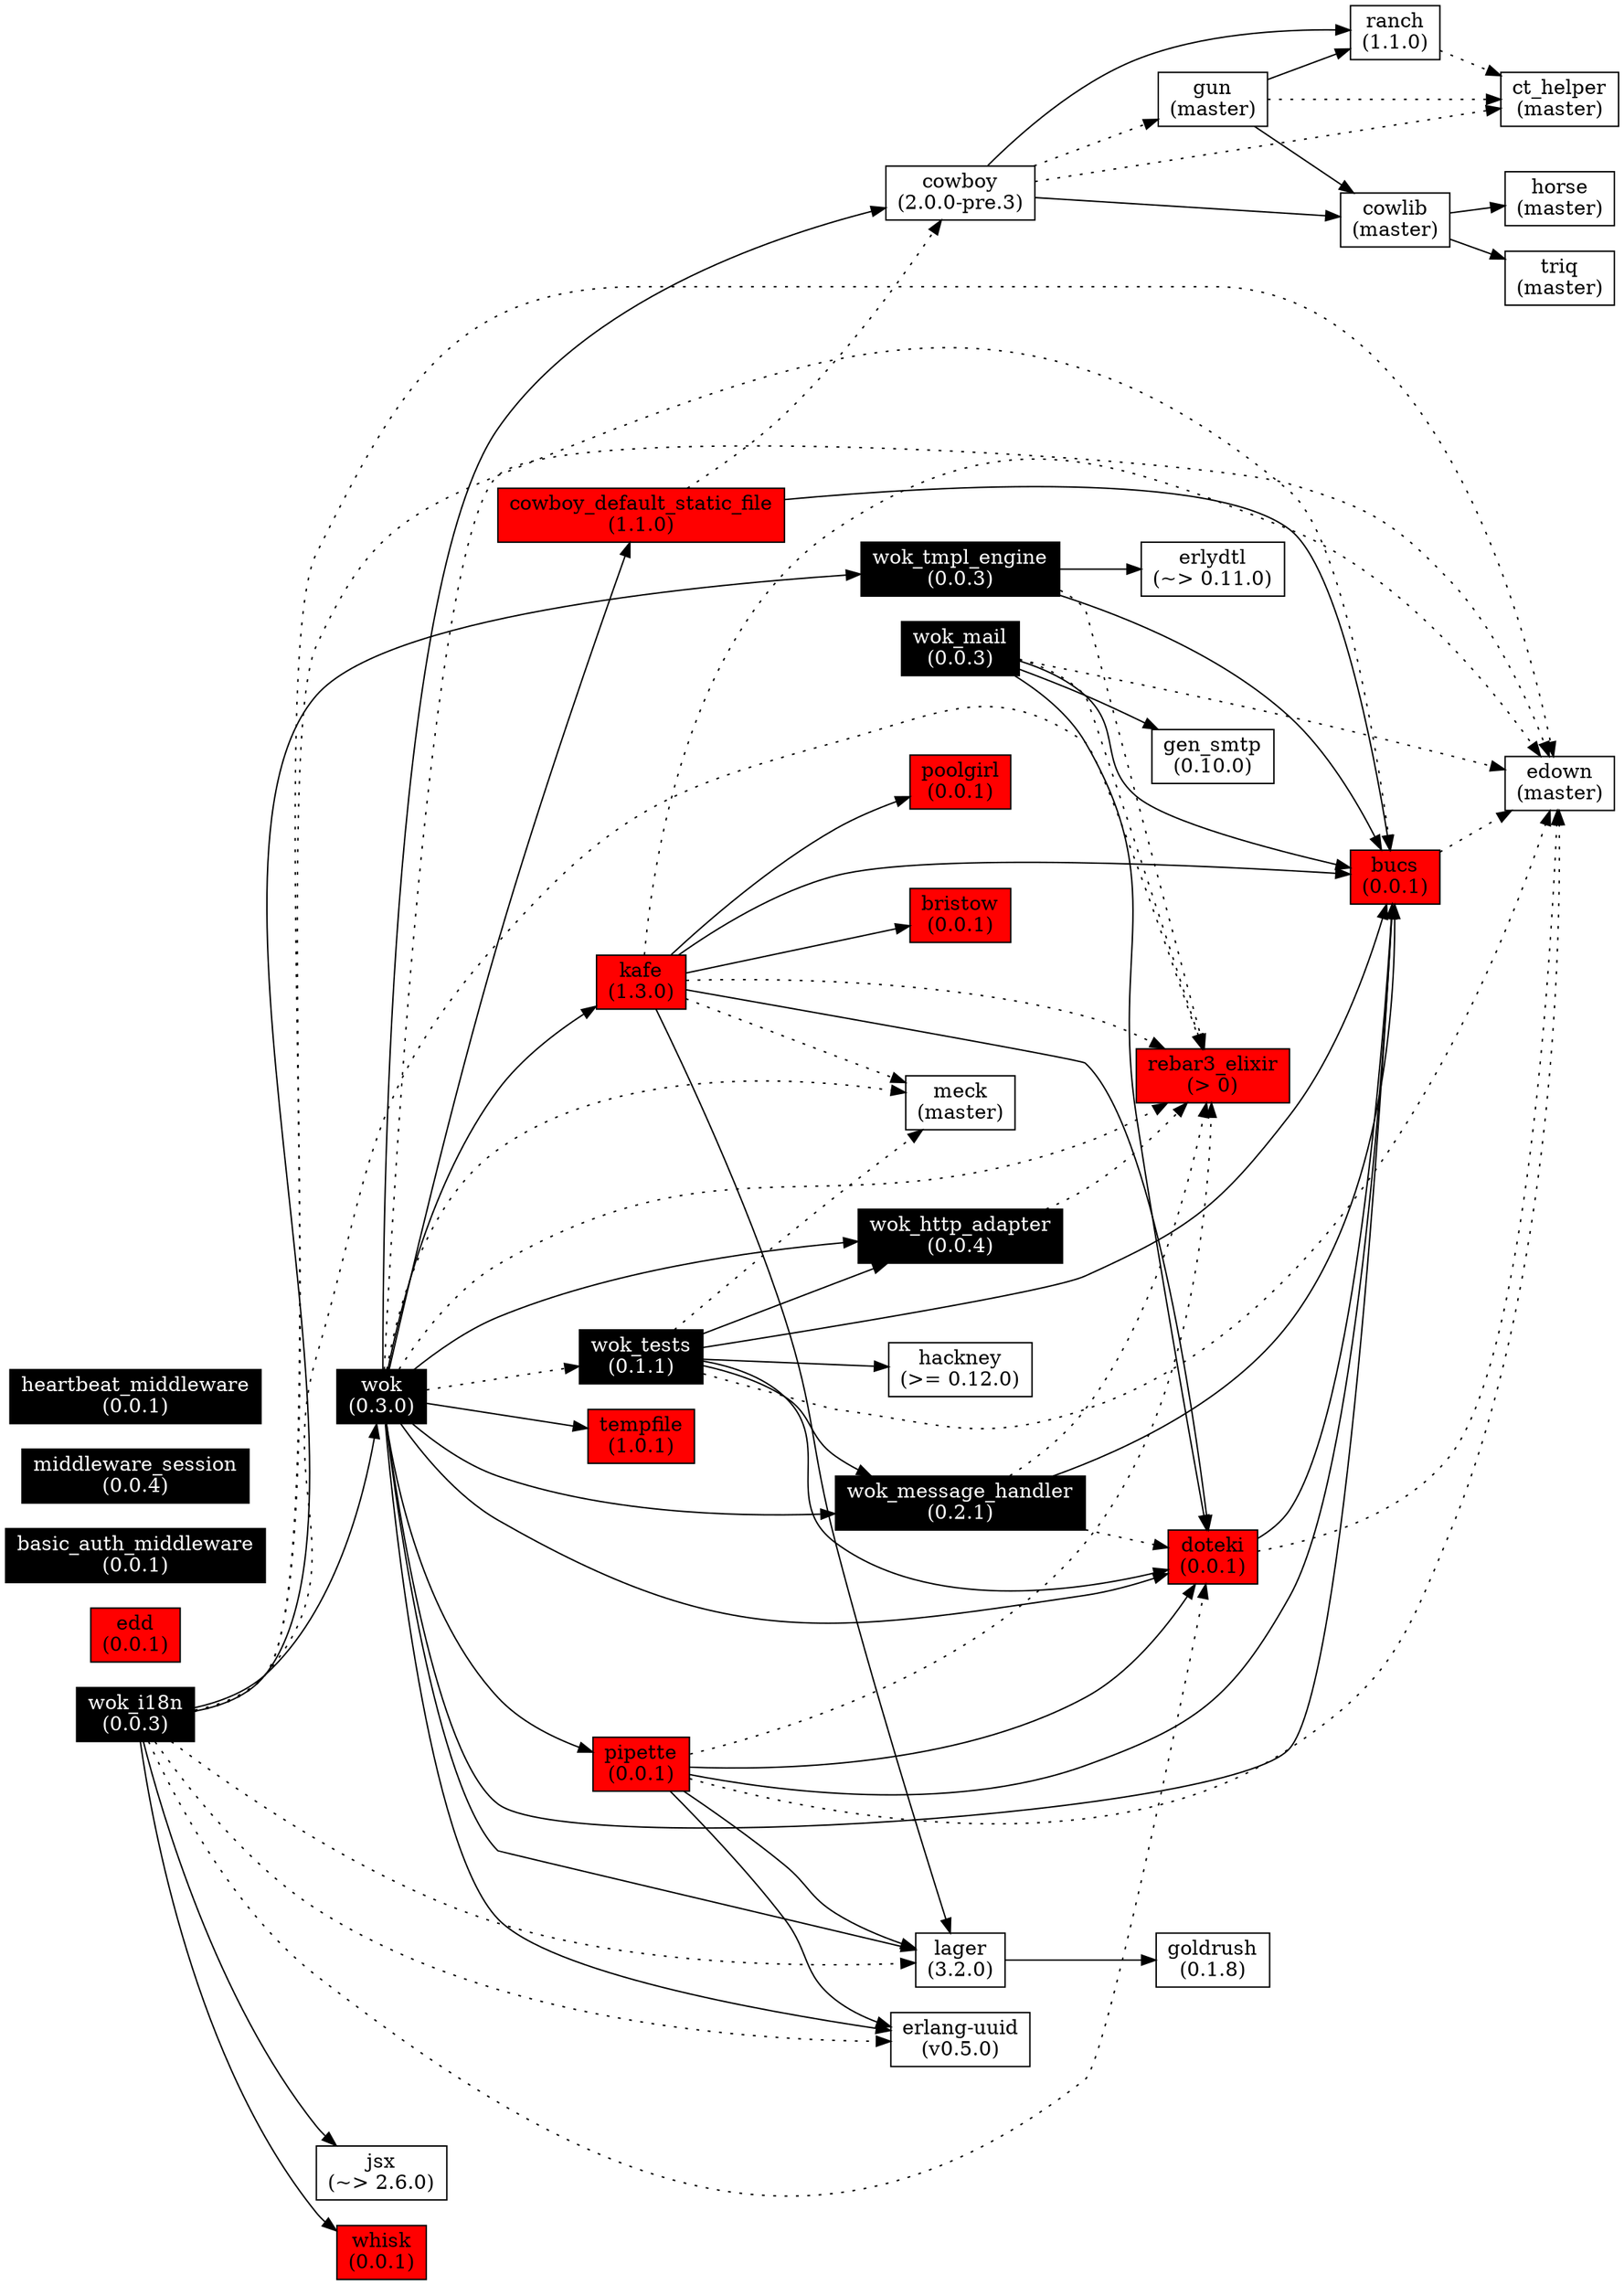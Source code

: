 digraph wok_deps {
  node[shape=box];
  graph[
    overlap=false,
    splines=spline;
    rankdir=LR;
  ]

  wok[label="wok\n(0.3.0)", fontcolor="white", style="filled", fillcolor="black"];
  lager[label="lager\n(3.2.0)"];
  wok_http_adapter[label="wok_http_adapter\n(0.0.4)", fontcolor="white", style="filled", fillcolor="black"];
  wok_message_handler[label="wok_message_handler\n(0.2.1)", fontcolor="white", style="filled", fillcolor="black"];
  pipette[label="pipette\n(0.0.1)", style="filled", fillcolor="red"];
  kafe[label="kafe\n(1.3.0)", style="filled", fillcolor="red"];
  poolgirl[label="poolgirl\n(0.0.1)", style="filled", fillcolor="red"];
  bristow[label="bristow\n(0.0.1)", style="filled", fillcolor="red"];
  cowboy[label="cowboy\n(2.0.0-pre.3)"];
  cowboy_default_static_file[label="cowboy_default_static_file\n(1.1.0)", style="filled", fillcolor="red"];
  tempfile[label="tempfile\n(1.0.1)", style="filled", fillcolor="red"];
  bucs[label="bucs\n(0.0.1)", style="filled", fillcolor="red"];
  doteki[label="doteki\n(0.0.1)", style="filled", fillcolor="red"];
  uuid[label="erlang-uuid\n(v0.5.0)"];
  rebar3_elixir[label="rebar3_elixir\n(> 0)", style="filled", fillcolor="red"];
  edown[label="edown\n(master)"];
  meck[label="meck\n(master)"];
  wok_tests[label="wok_tests\n(0.1.1)", fontcolor="white", style="filled", fillcolor="black"];
  goldrush[label="goldrush\n(0.1.8)"];
  cowlib[label="cowlib\n(master)"];
  ranch[label="ranch\n(1.1.0)"];
  gun[label="gun\n(master)"];
  ct_helper[label="ct_helper\n(master)"];
  hackney[label="hackney\n(>= 0.12.0)"];
  horse[label="horse\n(master)"];
  triq[label="triq\n(master)"];
  wok_mail[label="wok_mail\n(0.0.3)", fontcolor="white", style="filled", fillcolor="black"];
  gen_smtp[label="gen_smtp\n(0.10.0)"];
  wok_i18n[label="wok_i18n\n(0.0.3)", fontcolor="white", style="filled", fillcolor="black"];
  jsx[label="jsx\n(~> 2.6.0)"];
  whisk[label="whisk\n(0.0.1)", style="filled", fillcolor="red"];
  wok_tmpl_engine[label="wok_tmpl_engine\n(0.0.3)", fontcolor="white", style="filled", fillcolor="black"];
  erlydtl[label="erlydtl\n(~> 0.11.0)"];
  edd[label="edd\n(0.0.1)", style="filled", fillcolor="red"];
  basic_auth_middleware[label="basic_auth_middleware\n(0.0.1)", fontcolor="white", style="filled", fillcolor="black"];
  middleware_session[label="middleware_session\n(0.0.4)", fontcolor="white", style="filled", fillcolor="black"];
  heartbeat_middleware[label="heartbeat_middleware\n(0.0.1)", fontcolor="white", style="filled", fillcolor="black"];

  wok -> lager;
  wok -> wok_http_adapter;
  wok -> wok_message_handler;
  wok -> pipette;
  wok -> kafe;
  wok -> cowboy;
  wok -> cowboy_default_static_file;
  wok -> bucs;
  wok -> doteki;
  wok -> uuid;
  wok -> tempfile;
  wok-> rebar3_elixir[style=dotted];
  wok-> edown[style=dotted];
  wok-> wok_tests[style=dotted];
  wok-> meck[style=dotted];

  lager -> goldrush;

  wok_http_adapter -> rebar3_elixir[style=dotted];

  wok_message_handler -> bucs;
  wok_message_handler -> doteki[style=dotted];
  wok_message_handler -> rebar3_elixir[style=dotted];

  pipette -> lager;
  pipette -> bucs;
  pipette -> doteki;
  pipette -> uuid;
  pipette -> edown[style=dotted];
  pipette -> rebar3_elixir[style=dotted];

  kafe -> lager;
  kafe -> bucs;
  kafe -> doteki;
  kafe -> poolgirl;
  kafe -> bristow;
  kafe -> edown[style=dotted];
  kafe -> meck[style=dotted];
  kafe -> rebar3_elixir[style=dotted];

  cowboy -> cowlib;
  cowboy -> ranch;
  cowboy -> ct_helper[style=dotted];
  cowboy -> gun[style=dotted];

  cowboy_default_static_file -> bucs;
  cowboy_default_static_file -> cowboy[style=dotted];

  bucs -> edown[style=dotted];

  doteki -> bucs;
  doteki -> edown[style=dotted];

  wok_tests -> bucs;
  wok_tests -> wok_http_adapter;
  wok_tests -> wok_message_handler;
  wok_tests -> doteki;
  wok_tests -> hackney;
  wok_tests -> edown[style=dotted];
  wok_tests -> meck[style=dotted];

  cowlib -> horse;
  cowlib -> triq;

  ranch -> ct_helper[style=dotted];

  gun -> cowlib;
  gun -> ranch;
  gun -> ct_helper[style=dotted];

  wok_mail -> bucs;
  wok_mail -> doteki;
  wok_mail -> gen_smtp;
  wok_mail -> edown[style=dotted];
  wok_mail -> rebar3_elixir[style=dotted];

  wok_i18n -> whisk;
  wok_i18n -> wok_tmpl_engine;
  wok_i18n -> jsx;
  wok_i18n -> rebar3_elixir[style=dotted];
  wok_i18n -> lager[style=dotted];
  wok_i18n -> doteki[style=dotted];
  wok_i18n -> bucs[style=dotted];
  wok_i18n -> uuid[style=dotted];
  wok_i18n -> edown[style=dotted];
  wok_i18n -> wok;

  wok_tmpl_engine -> erlydtl;
  wok_tmpl_engine -> bucs;
  wok_tmpl_engine -> rebar3_elixir[style=dotted];
}

